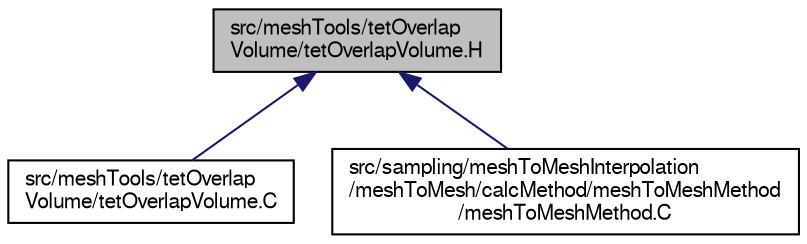 digraph "src/meshTools/tetOverlapVolume/tetOverlapVolume.H"
{
  bgcolor="transparent";
  edge [fontname="FreeSans",fontsize="10",labelfontname="FreeSans",labelfontsize="10"];
  node [fontname="FreeSans",fontsize="10",shape=record];
  Node150 [label="src/meshTools/tetOverlap\lVolume/tetOverlapVolume.H",height=0.2,width=0.4,color="black", fillcolor="grey75", style="filled", fontcolor="black"];
  Node150 -> Node151 [dir="back",color="midnightblue",fontsize="10",style="solid",fontname="FreeSans"];
  Node151 [label="src/meshTools/tetOverlap\lVolume/tetOverlapVolume.C",height=0.2,width=0.4,color="black",URL="$a08168.html"];
  Node150 -> Node152 [dir="back",color="midnightblue",fontsize="10",style="solid",fontname="FreeSans"];
  Node152 [label="src/sampling/meshToMeshInterpolation\l/meshToMesh/calcMethod/meshToMeshMethod\l/meshToMeshMethod.C",height=0.2,width=0.4,color="black",URL="$a14540.html"];
}
